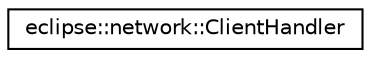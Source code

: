 digraph G
{
  edge [fontname="Helvetica",fontsize="10",labelfontname="Helvetica",labelfontsize="10"];
  node [fontname="Helvetica",fontsize="10",shape=record];
  rankdir="LR";
  Node1 [label="eclipse::network::ClientHandler",height=0.2,width=0.4,color="black", fillcolor="white", style="filled",URL="$classeclipse_1_1network_1_1ClientHandler.html"];
}
